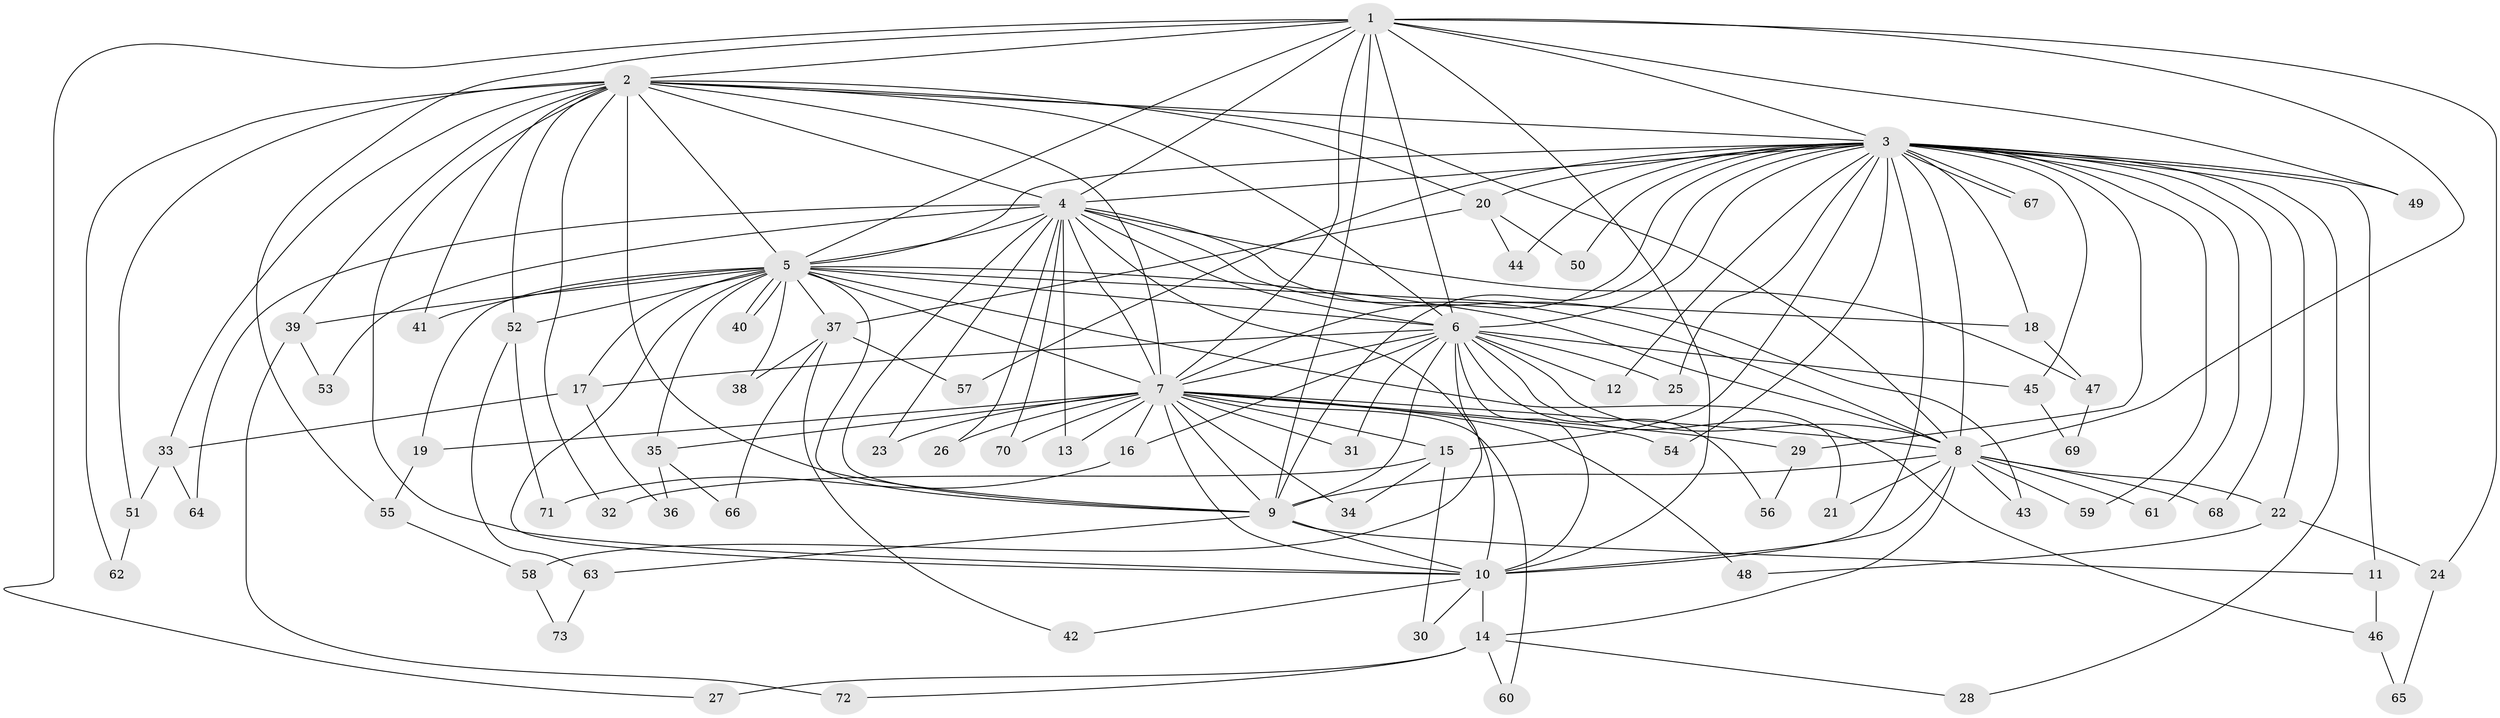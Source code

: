 // coarse degree distribution, {2: 0.26666666666666666, 13: 0.03333333333333333, 15: 0.06666666666666667, 4: 0.16666666666666666, 5: 0.1, 1: 0.06666666666666667, 3: 0.16666666666666666, 9: 0.03333333333333333, 10: 0.03333333333333333, 17: 0.03333333333333333, 11: 0.03333333333333333}
// Generated by graph-tools (version 1.1) at 2025/36/03/04/25 23:36:20]
// undirected, 73 vertices, 171 edges
graph export_dot {
  node [color=gray90,style=filled];
  1;
  2;
  3;
  4;
  5;
  6;
  7;
  8;
  9;
  10;
  11;
  12;
  13;
  14;
  15;
  16;
  17;
  18;
  19;
  20;
  21;
  22;
  23;
  24;
  25;
  26;
  27;
  28;
  29;
  30;
  31;
  32;
  33;
  34;
  35;
  36;
  37;
  38;
  39;
  40;
  41;
  42;
  43;
  44;
  45;
  46;
  47;
  48;
  49;
  50;
  51;
  52;
  53;
  54;
  55;
  56;
  57;
  58;
  59;
  60;
  61;
  62;
  63;
  64;
  65;
  66;
  67;
  68;
  69;
  70;
  71;
  72;
  73;
  1 -- 2;
  1 -- 3;
  1 -- 4;
  1 -- 5;
  1 -- 6;
  1 -- 7;
  1 -- 8;
  1 -- 9;
  1 -- 10;
  1 -- 24;
  1 -- 27;
  1 -- 49;
  1 -- 55;
  2 -- 3;
  2 -- 4;
  2 -- 5;
  2 -- 6;
  2 -- 7;
  2 -- 8;
  2 -- 9;
  2 -- 10;
  2 -- 20;
  2 -- 32;
  2 -- 33;
  2 -- 39;
  2 -- 41;
  2 -- 51;
  2 -- 52;
  2 -- 62;
  3 -- 4;
  3 -- 5;
  3 -- 6;
  3 -- 7;
  3 -- 8;
  3 -- 9;
  3 -- 10;
  3 -- 11;
  3 -- 12;
  3 -- 15;
  3 -- 18;
  3 -- 20;
  3 -- 22;
  3 -- 25;
  3 -- 28;
  3 -- 29;
  3 -- 44;
  3 -- 45;
  3 -- 49;
  3 -- 50;
  3 -- 54;
  3 -- 57;
  3 -- 59;
  3 -- 61;
  3 -- 67;
  3 -- 67;
  3 -- 68;
  4 -- 5;
  4 -- 6;
  4 -- 7;
  4 -- 8;
  4 -- 9;
  4 -- 10;
  4 -- 13;
  4 -- 23;
  4 -- 26;
  4 -- 43;
  4 -- 47;
  4 -- 53;
  4 -- 64;
  4 -- 70;
  5 -- 6;
  5 -- 7;
  5 -- 8;
  5 -- 9;
  5 -- 10;
  5 -- 17;
  5 -- 18;
  5 -- 19;
  5 -- 21;
  5 -- 35;
  5 -- 37;
  5 -- 38;
  5 -- 39;
  5 -- 40;
  5 -- 40;
  5 -- 41;
  5 -- 52;
  6 -- 7;
  6 -- 8;
  6 -- 9;
  6 -- 10;
  6 -- 12;
  6 -- 16;
  6 -- 17;
  6 -- 25;
  6 -- 31;
  6 -- 45;
  6 -- 46;
  6 -- 56;
  6 -- 58;
  7 -- 8;
  7 -- 9;
  7 -- 10;
  7 -- 13;
  7 -- 15;
  7 -- 16;
  7 -- 19;
  7 -- 23;
  7 -- 26;
  7 -- 29;
  7 -- 31;
  7 -- 34;
  7 -- 35;
  7 -- 48;
  7 -- 54;
  7 -- 60;
  7 -- 70;
  8 -- 9;
  8 -- 10;
  8 -- 14;
  8 -- 21;
  8 -- 22;
  8 -- 43;
  8 -- 59;
  8 -- 61;
  8 -- 68;
  9 -- 10;
  9 -- 11;
  9 -- 63;
  10 -- 14;
  10 -- 30;
  10 -- 42;
  11 -- 46;
  14 -- 27;
  14 -- 28;
  14 -- 60;
  14 -- 72;
  15 -- 30;
  15 -- 32;
  15 -- 34;
  16 -- 71;
  17 -- 33;
  17 -- 36;
  18 -- 47;
  19 -- 55;
  20 -- 37;
  20 -- 44;
  20 -- 50;
  22 -- 24;
  22 -- 48;
  24 -- 65;
  29 -- 56;
  33 -- 51;
  33 -- 64;
  35 -- 36;
  35 -- 66;
  37 -- 38;
  37 -- 42;
  37 -- 57;
  37 -- 66;
  39 -- 53;
  39 -- 72;
  45 -- 69;
  46 -- 65;
  47 -- 69;
  51 -- 62;
  52 -- 63;
  52 -- 71;
  55 -- 58;
  58 -- 73;
  63 -- 73;
}
